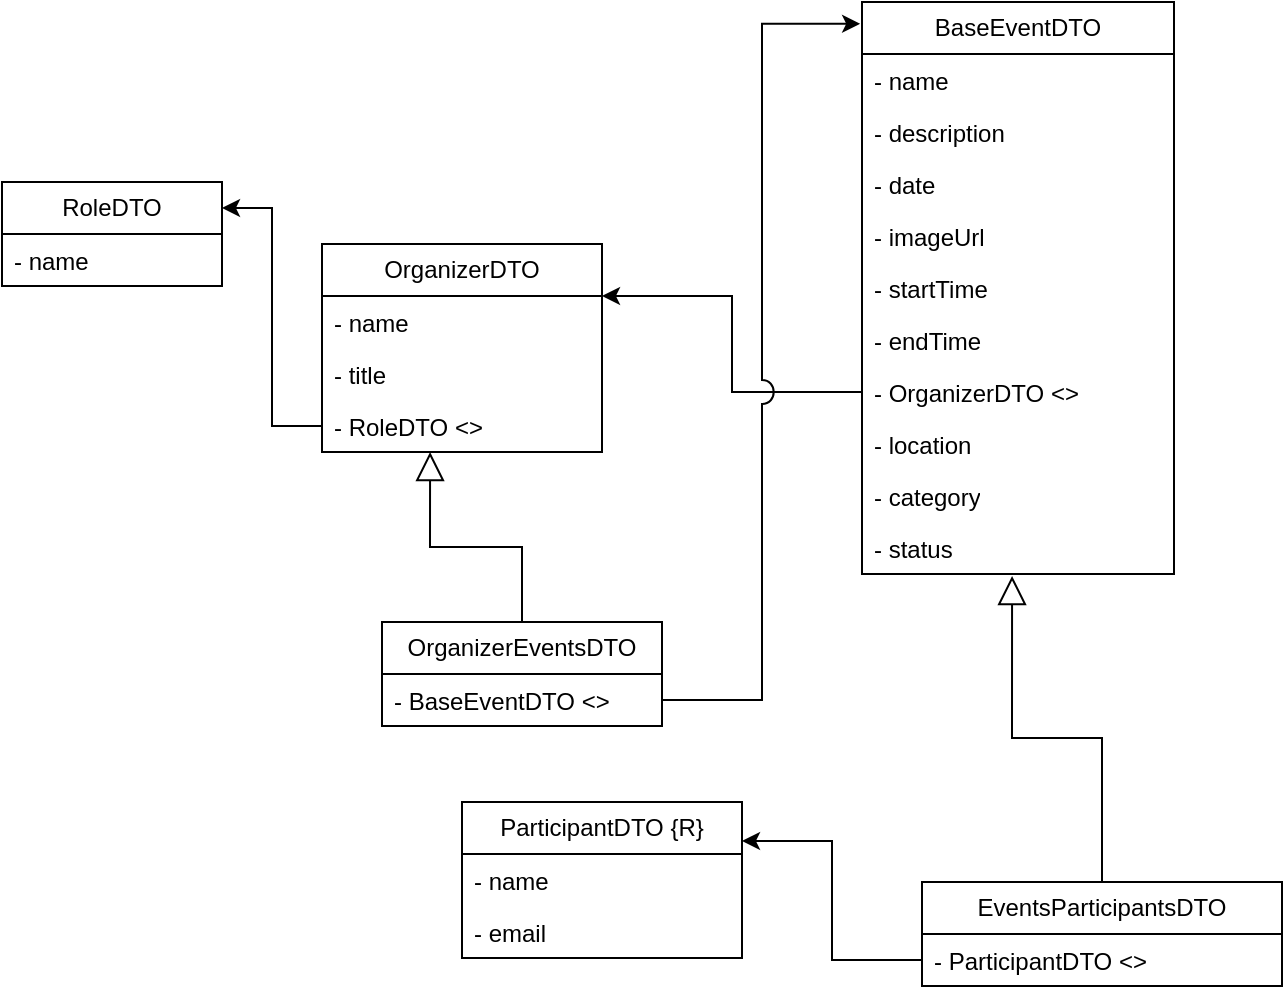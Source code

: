 <mxfile version="22.1.2" type="device">
  <diagram name="Page-1" id="IuLyNMnwUsH9mvOt6-o1">
    <mxGraphModel dx="1434" dy="838" grid="1" gridSize="10" guides="1" tooltips="1" connect="1" arrows="1" fold="1" page="1" pageScale="1" pageWidth="827" pageHeight="1169" math="0" shadow="0">
      <root>
        <mxCell id="0" />
        <mxCell id="1" parent="0" />
        <mxCell id="SI8FrIpAVjBHE9mirEX0-1" value="RoleDTO" style="swimlane;fontStyle=0;childLayout=stackLayout;horizontal=1;startSize=26;fillColor=none;horizontalStack=0;resizeParent=1;resizeParentMax=0;resizeLast=0;collapsible=1;marginBottom=0;whiteSpace=wrap;html=1;" parent="1" vertex="1">
          <mxGeometry x="50" y="270" width="110" height="52" as="geometry" />
        </mxCell>
        <mxCell id="SI8FrIpAVjBHE9mirEX0-2" value="- name" style="text;strokeColor=none;fillColor=none;align=left;verticalAlign=top;spacingLeft=4;spacingRight=4;overflow=hidden;rotatable=0;points=[[0,0.5],[1,0.5]];portConstraint=eastwest;whiteSpace=wrap;html=1;" parent="SI8FrIpAVjBHE9mirEX0-1" vertex="1">
          <mxGeometry y="26" width="110" height="26" as="geometry" />
        </mxCell>
        <mxCell id="SI8FrIpAVjBHE9mirEX0-5" value="OrganizerDTO" style="swimlane;fontStyle=0;childLayout=stackLayout;horizontal=1;startSize=26;fillColor=none;horizontalStack=0;resizeParent=1;resizeParentMax=0;resizeLast=0;collapsible=1;marginBottom=0;whiteSpace=wrap;html=1;" parent="1" vertex="1">
          <mxGeometry x="210" y="301" width="140" height="104" as="geometry" />
        </mxCell>
        <mxCell id="SI8FrIpAVjBHE9mirEX0-6" value="- name" style="text;strokeColor=none;fillColor=none;align=left;verticalAlign=top;spacingLeft=4;spacingRight=4;overflow=hidden;rotatable=0;points=[[0,0.5],[1,0.5]];portConstraint=eastwest;whiteSpace=wrap;html=1;" parent="SI8FrIpAVjBHE9mirEX0-5" vertex="1">
          <mxGeometry y="26" width="140" height="26" as="geometry" />
        </mxCell>
        <mxCell id="SI8FrIpAVjBHE9mirEX0-7" value="- title" style="text;strokeColor=none;fillColor=none;align=left;verticalAlign=top;spacingLeft=4;spacingRight=4;overflow=hidden;rotatable=0;points=[[0,0.5],[1,0.5]];portConstraint=eastwest;whiteSpace=wrap;html=1;" parent="SI8FrIpAVjBHE9mirEX0-5" vertex="1">
          <mxGeometry y="52" width="140" height="26" as="geometry" />
        </mxCell>
        <mxCell id="SI8FrIpAVjBHE9mirEX0-8" value="- RoleDTO &amp;lt;&amp;gt;" style="text;strokeColor=none;fillColor=none;align=left;verticalAlign=top;spacingLeft=4;spacingRight=4;overflow=hidden;rotatable=0;points=[[0,0.5],[1,0.5]];portConstraint=eastwest;whiteSpace=wrap;html=1;" parent="SI8FrIpAVjBHE9mirEX0-5" vertex="1">
          <mxGeometry y="78" width="140" height="26" as="geometry" />
        </mxCell>
        <mxCell id="SI8FrIpAVjBHE9mirEX0-9" style="edgeStyle=orthogonalEdgeStyle;rounded=0;orthogonalLoop=1;jettySize=auto;html=1;exitX=0;exitY=0.5;exitDx=0;exitDy=0;entryX=1;entryY=0.25;entryDx=0;entryDy=0;" parent="1" source="SI8FrIpAVjBHE9mirEX0-8" target="SI8FrIpAVjBHE9mirEX0-1" edge="1">
          <mxGeometry relative="1" as="geometry" />
        </mxCell>
        <mxCell id="SI8FrIpAVjBHE9mirEX0-10" value="BaseEventDTO" style="swimlane;fontStyle=0;childLayout=stackLayout;horizontal=1;startSize=26;fillColor=none;horizontalStack=0;resizeParent=1;resizeParentMax=0;resizeLast=0;collapsible=1;marginBottom=0;whiteSpace=wrap;html=1;" parent="1" vertex="1">
          <mxGeometry x="480" y="180" width="156" height="286" as="geometry" />
        </mxCell>
        <mxCell id="SI8FrIpAVjBHE9mirEX0-11" value="- name" style="text;strokeColor=none;fillColor=none;align=left;verticalAlign=top;spacingLeft=4;spacingRight=4;overflow=hidden;rotatable=0;points=[[0,0.5],[1,0.5]];portConstraint=eastwest;whiteSpace=wrap;html=1;" parent="SI8FrIpAVjBHE9mirEX0-10" vertex="1">
          <mxGeometry y="26" width="156" height="26" as="geometry" />
        </mxCell>
        <mxCell id="SI8FrIpAVjBHE9mirEX0-12" value="- description" style="text;strokeColor=none;fillColor=none;align=left;verticalAlign=top;spacingLeft=4;spacingRight=4;overflow=hidden;rotatable=0;points=[[0,0.5],[1,0.5]];portConstraint=eastwest;whiteSpace=wrap;html=1;" parent="SI8FrIpAVjBHE9mirEX0-10" vertex="1">
          <mxGeometry y="52" width="156" height="26" as="geometry" />
        </mxCell>
        <mxCell id="SI8FrIpAVjBHE9mirEX0-13" value="- date" style="text;strokeColor=none;fillColor=none;align=left;verticalAlign=top;spacingLeft=4;spacingRight=4;overflow=hidden;rotatable=0;points=[[0,0.5],[1,0.5]];portConstraint=eastwest;whiteSpace=wrap;html=1;" parent="SI8FrIpAVjBHE9mirEX0-10" vertex="1">
          <mxGeometry y="78" width="156" height="26" as="geometry" />
        </mxCell>
        <mxCell id="SI8FrIpAVjBHE9mirEX0-14" value="- imageUrl" style="text;strokeColor=none;fillColor=none;align=left;verticalAlign=top;spacingLeft=4;spacingRight=4;overflow=hidden;rotatable=0;points=[[0,0.5],[1,0.5]];portConstraint=eastwest;whiteSpace=wrap;html=1;" parent="SI8FrIpAVjBHE9mirEX0-10" vertex="1">
          <mxGeometry y="104" width="156" height="26" as="geometry" />
        </mxCell>
        <mxCell id="SI8FrIpAVjBHE9mirEX0-15" value="- startTime" style="text;strokeColor=none;fillColor=none;align=left;verticalAlign=top;spacingLeft=4;spacingRight=4;overflow=hidden;rotatable=0;points=[[0,0.5],[1,0.5]];portConstraint=eastwest;whiteSpace=wrap;html=1;" parent="SI8FrIpAVjBHE9mirEX0-10" vertex="1">
          <mxGeometry y="130" width="156" height="26" as="geometry" />
        </mxCell>
        <mxCell id="SI8FrIpAVjBHE9mirEX0-16" value="- endTime" style="text;strokeColor=none;fillColor=none;align=left;verticalAlign=top;spacingLeft=4;spacingRight=4;overflow=hidden;rotatable=0;points=[[0,0.5],[1,0.5]];portConstraint=eastwest;whiteSpace=wrap;html=1;" parent="SI8FrIpAVjBHE9mirEX0-10" vertex="1">
          <mxGeometry y="156" width="156" height="26" as="geometry" />
        </mxCell>
        <mxCell id="SI8FrIpAVjBHE9mirEX0-23" value="- OrganizerDTO &amp;lt;&amp;gt;" style="text;strokeColor=none;fillColor=none;align=left;verticalAlign=top;spacingLeft=4;spacingRight=4;overflow=hidden;rotatable=0;points=[[0,0.5],[1,0.5]];portConstraint=eastwest;whiteSpace=wrap;html=1;" parent="SI8FrIpAVjBHE9mirEX0-10" vertex="1">
          <mxGeometry y="182" width="156" height="26" as="geometry" />
        </mxCell>
        <mxCell id="SI8FrIpAVjBHE9mirEX0-18" value="- location" style="text;strokeColor=none;fillColor=none;align=left;verticalAlign=top;spacingLeft=4;spacingRight=4;overflow=hidden;rotatable=0;points=[[0,0.5],[1,0.5]];portConstraint=eastwest;whiteSpace=wrap;html=1;" parent="SI8FrIpAVjBHE9mirEX0-10" vertex="1">
          <mxGeometry y="208" width="156" height="26" as="geometry" />
        </mxCell>
        <mxCell id="SI8FrIpAVjBHE9mirEX0-19" value="- category" style="text;strokeColor=none;fillColor=none;align=left;verticalAlign=top;spacingLeft=4;spacingRight=4;overflow=hidden;rotatable=0;points=[[0,0.5],[1,0.5]];portConstraint=eastwest;whiteSpace=wrap;html=1;" parent="SI8FrIpAVjBHE9mirEX0-10" vertex="1">
          <mxGeometry y="234" width="156" height="26" as="geometry" />
        </mxCell>
        <mxCell id="SI8FrIpAVjBHE9mirEX0-20" value="- status" style="text;strokeColor=none;fillColor=none;align=left;verticalAlign=top;spacingLeft=4;spacingRight=4;overflow=hidden;rotatable=0;points=[[0,0.5],[1,0.5]];portConstraint=eastwest;whiteSpace=wrap;html=1;" parent="SI8FrIpAVjBHE9mirEX0-10" vertex="1">
          <mxGeometry y="260" width="156" height="26" as="geometry" />
        </mxCell>
        <mxCell id="SI8FrIpAVjBHE9mirEX0-24" style="edgeStyle=orthogonalEdgeStyle;rounded=0;orthogonalLoop=1;jettySize=auto;html=1;exitX=0;exitY=0.5;exitDx=0;exitDy=0;entryX=1;entryY=0.25;entryDx=0;entryDy=0;" parent="1" source="SI8FrIpAVjBHE9mirEX0-23" target="SI8FrIpAVjBHE9mirEX0-5" edge="1">
          <mxGeometry relative="1" as="geometry" />
        </mxCell>
        <mxCell id="SI8FrIpAVjBHE9mirEX0-25" value="EventsParticipantsDTO" style="swimlane;fontStyle=0;childLayout=stackLayout;horizontal=1;startSize=26;fillColor=none;horizontalStack=0;resizeParent=1;resizeParentMax=0;resizeLast=0;collapsible=1;marginBottom=0;whiteSpace=wrap;html=1;" parent="1" vertex="1">
          <mxGeometry x="510" y="620" width="180" height="52" as="geometry" />
        </mxCell>
        <mxCell id="SI8FrIpAVjBHE9mirEX0-26" value="- ParticipantDTO &amp;lt;&amp;gt;" style="text;strokeColor=none;fillColor=none;align=left;verticalAlign=top;spacingLeft=4;spacingRight=4;overflow=hidden;rotatable=0;points=[[0,0.5],[1,0.5]];portConstraint=eastwest;whiteSpace=wrap;html=1;" parent="SI8FrIpAVjBHE9mirEX0-25" vertex="1">
          <mxGeometry y="26" width="180" height="26" as="geometry" />
        </mxCell>
        <mxCell id="SI8FrIpAVjBHE9mirEX0-36" style="edgeStyle=orthogonalEdgeStyle;rounded=0;orthogonalLoop=1;jettySize=auto;html=1;exitX=0.5;exitY=0;exitDx=0;exitDy=0;entryX=0.481;entryY=1.038;entryDx=0;entryDy=0;entryPerimeter=0;endArrow=block;endFill=0;endSize=12;" parent="1" source="SI8FrIpAVjBHE9mirEX0-25" target="SI8FrIpAVjBHE9mirEX0-20" edge="1">
          <mxGeometry relative="1" as="geometry" />
        </mxCell>
        <mxCell id="SI8FrIpAVjBHE9mirEX0-37" value="ParticipantDTO {R}" style="swimlane;fontStyle=0;childLayout=stackLayout;horizontal=1;startSize=26;fillColor=none;horizontalStack=0;resizeParent=1;resizeParentMax=0;resizeLast=0;collapsible=1;marginBottom=0;whiteSpace=wrap;html=1;" parent="1" vertex="1">
          <mxGeometry x="280" y="580" width="140" height="78" as="geometry" />
        </mxCell>
        <mxCell id="SI8FrIpAVjBHE9mirEX0-38" value="- name" style="text;strokeColor=none;fillColor=none;align=left;verticalAlign=top;spacingLeft=4;spacingRight=4;overflow=hidden;rotatable=0;points=[[0,0.5],[1,0.5]];portConstraint=eastwest;whiteSpace=wrap;html=1;" parent="SI8FrIpAVjBHE9mirEX0-37" vertex="1">
          <mxGeometry y="26" width="140" height="26" as="geometry" />
        </mxCell>
        <mxCell id="SI8FrIpAVjBHE9mirEX0-39" value="- email" style="text;strokeColor=none;fillColor=none;align=left;verticalAlign=top;spacingLeft=4;spacingRight=4;overflow=hidden;rotatable=0;points=[[0,0.5],[1,0.5]];portConstraint=eastwest;whiteSpace=wrap;html=1;" parent="SI8FrIpAVjBHE9mirEX0-37" vertex="1">
          <mxGeometry y="52" width="140" height="26" as="geometry" />
        </mxCell>
        <mxCell id="SI8FrIpAVjBHE9mirEX0-40" style="edgeStyle=orthogonalEdgeStyle;rounded=0;orthogonalLoop=1;jettySize=auto;html=1;exitX=0;exitY=0.5;exitDx=0;exitDy=0;entryX=1;entryY=0.25;entryDx=0;entryDy=0;" parent="1" source="SI8FrIpAVjBHE9mirEX0-26" target="SI8FrIpAVjBHE9mirEX0-37" edge="1">
          <mxGeometry relative="1" as="geometry" />
        </mxCell>
        <mxCell id="x5MPn-MfvnzbWWRv8Zlz-1" value="OrganizerEventsDTO" style="swimlane;fontStyle=0;childLayout=stackLayout;horizontal=1;startSize=26;fillColor=none;horizontalStack=0;resizeParent=1;resizeParentMax=0;resizeLast=0;collapsible=1;marginBottom=0;whiteSpace=wrap;html=1;" vertex="1" parent="1">
          <mxGeometry x="240" y="490" width="140" height="52" as="geometry" />
        </mxCell>
        <mxCell id="x5MPn-MfvnzbWWRv8Zlz-4" value="- BaseEventDTO &amp;lt;&amp;gt;" style="text;strokeColor=none;fillColor=none;align=left;verticalAlign=top;spacingLeft=4;spacingRight=4;overflow=hidden;rotatable=0;points=[[0,0.5],[1,0.5]];portConstraint=eastwest;whiteSpace=wrap;html=1;" vertex="1" parent="x5MPn-MfvnzbWWRv8Zlz-1">
          <mxGeometry y="26" width="140" height="26" as="geometry" />
        </mxCell>
        <mxCell id="x5MPn-MfvnzbWWRv8Zlz-5" style="edgeStyle=orthogonalEdgeStyle;rounded=0;orthogonalLoop=1;jettySize=auto;html=1;exitX=0.5;exitY=0;exitDx=0;exitDy=0;entryX=0.386;entryY=1;entryDx=0;entryDy=0;entryPerimeter=0;endArrow=block;endFill=0;endSize=12;" edge="1" parent="1" source="x5MPn-MfvnzbWWRv8Zlz-1" target="SI8FrIpAVjBHE9mirEX0-8">
          <mxGeometry relative="1" as="geometry" />
        </mxCell>
        <mxCell id="x5MPn-MfvnzbWWRv8Zlz-6" style="edgeStyle=orthogonalEdgeStyle;rounded=0;orthogonalLoop=1;jettySize=auto;html=1;exitX=1;exitY=0.5;exitDx=0;exitDy=0;entryX=-0.006;entryY=0.038;entryDx=0;entryDy=0;entryPerimeter=0;jumpStyle=arc;jumpSize=12;" edge="1" parent="1" source="x5MPn-MfvnzbWWRv8Zlz-4" target="SI8FrIpAVjBHE9mirEX0-10">
          <mxGeometry relative="1" as="geometry" />
        </mxCell>
      </root>
    </mxGraphModel>
  </diagram>
</mxfile>
